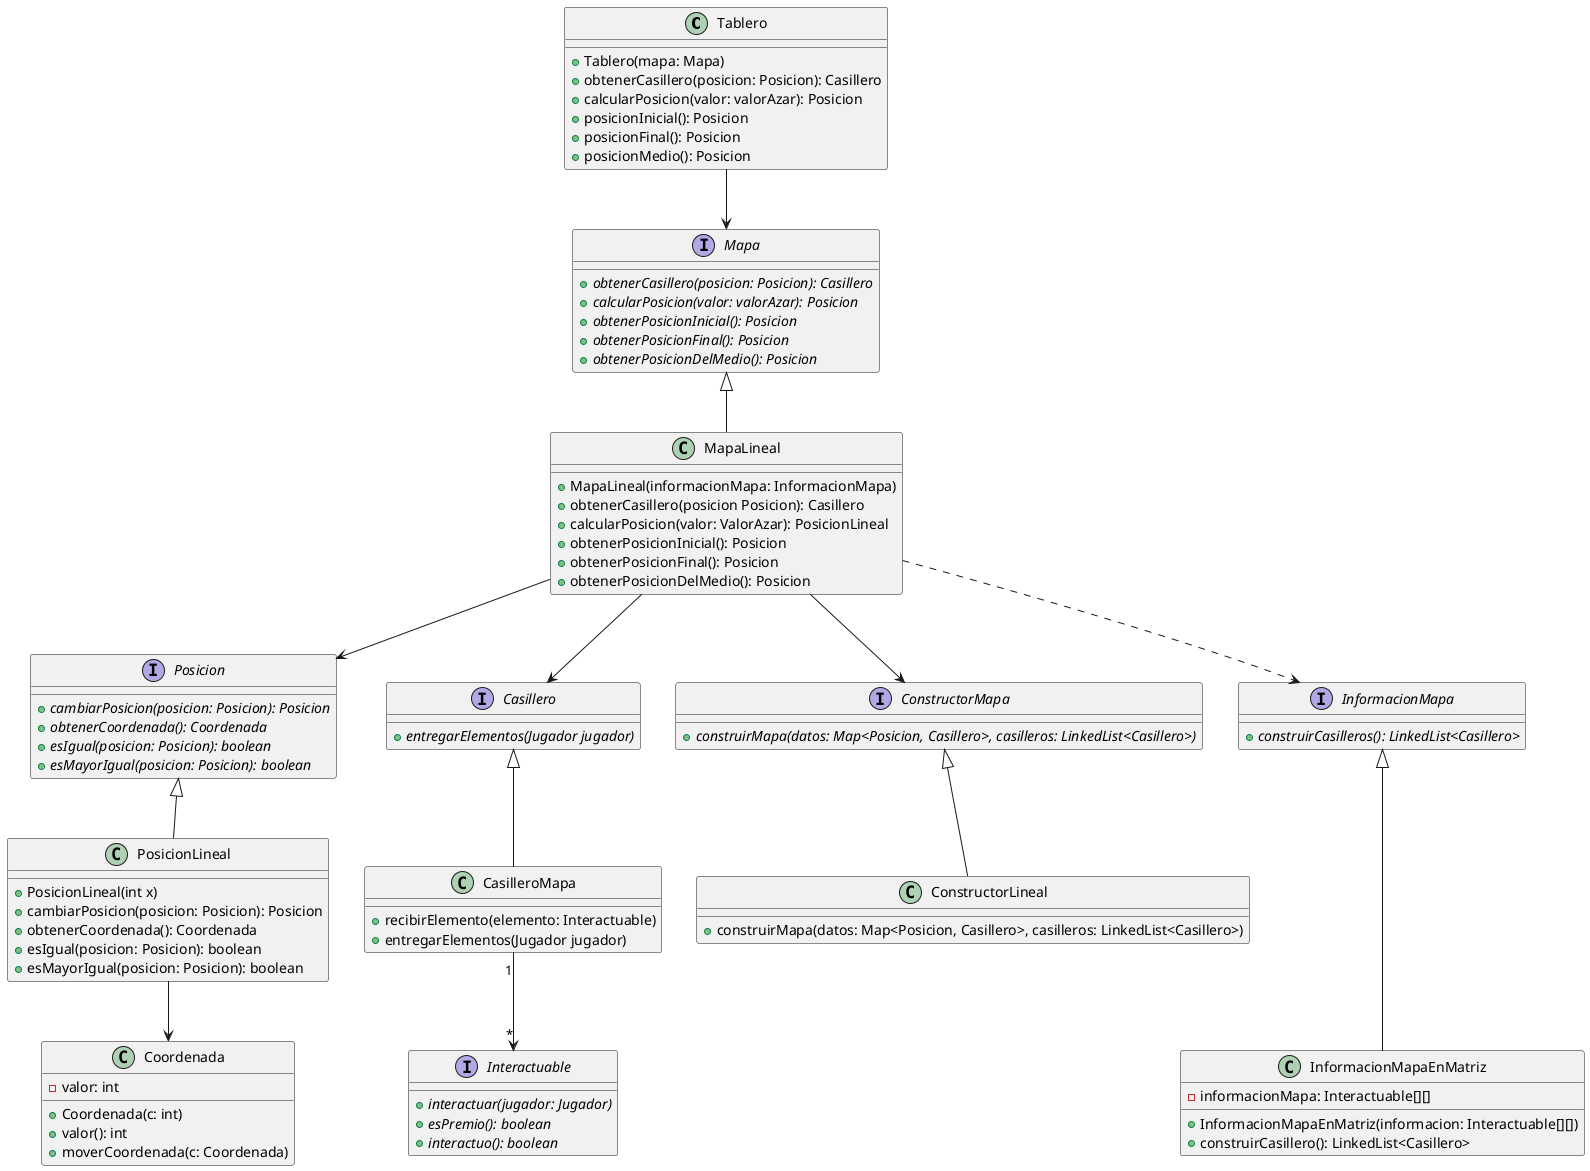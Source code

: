 @startuml Tablero

class Tablero{
    +Tablero(mapa: Mapa)
    +obtenerCasillero(posicion: Posicion): Casillero
    +calcularPosicion(valor: valorAzar): Posicion
    +posicionInicial(): Posicion
    +posicionFinal(): Posicion
    +posicionMedio(): Posicion
}

interface Mapa{
    +{abstract}obtenerCasillero(posicion: Posicion): Casillero
    +{abstract}calcularPosicion(valor: valorAzar): Posicion
    +{abstract}obtenerPosicionInicial(): Posicion
    +{abstract}obtenerPosicionFinal(): Posicion
    +{abstract}obtenerPosicionDelMedio(): Posicion
}

class MapaLineal{
    +MapaLineal(informacionMapa: InformacionMapa)
    +obtenerCasillero(posicion Posicion): Casillero
    +calcularPosicion(valor: ValorAzar): PosicionLineal
    +obtenerPosicionInicial(): Posicion
    +obtenerPosicionFinal(): Posicion
    +obtenerPosicionDelMedio(): Posicion
}

interface Posicion{
    +{abstract}cambiarPosicion(posicion: Posicion): Posicion
    +{abstract}obtenerCoordenada(): Coordenada
    +{abstract}esIgual(posicion: Posicion): boolean
    +{abstract}esMayorIgual(posicion: Posicion): boolean
}

class PosicionLineal{
    +PosicionLineal(int x)
    +cambiarPosicion(posicion: Posicion): Posicion
    +obtenerCoordenada(): Coordenada
    +esIgual(posicion: Posicion): boolean
    +esMayorIgual(posicion: Posicion): boolean
}

class Coordenada{
    -valor: int
    +Coordenada(c: int)
    +valor(): int
    +moverCoordenada(c: Coordenada)
}


interface Casillero{
    +{abstract}entregarElementos(Jugador jugador)
}

class CasilleroMapa{
    +recibirElemento(elemento: Interactuable)
    +entregarElementos(Jugador jugador)
}

interface Interactuable{
    +{abstract}interactuar(jugador: Jugador)
    +{abstract}esPremio(): boolean
    +{abstract}interactuo(): boolean
}


interface ConstructorMapa{
    +{abstract}construirMapa(datos: Map<Posicion, Casillero>, casilleros: LinkedList<Casillero>)
}

class ConstructorLineal{
    +construirMapa(datos: Map<Posicion, Casillero>, casilleros: LinkedList<Casillero>)
}


interface InformacionMapa{
    +{abstract}construirCasilleros(): LinkedList<Casillero>
}

class InformacionMapaEnMatriz{
    -informacionMapa: Interactuable[][]
    +InformacionMapaEnMatriz(informacion: Interactuable[][])
    +construirCasillero(): LinkedList<Casillero>
}


Tablero --> Mapa

Mapa <|-- MapaLineal

MapaLineal --> Posicion
MapaLineal --> Casillero
MapaLineal --> ConstructorMapa
MapaLineal ..> InformacionMapa

Casillero <|-- CasilleroMapa

CasilleroMapa "1" --> "*" Interactuable

ConstructorMapa <|-- ConstructorLineal

InformacionMapa <|--- InformacionMapaEnMatriz

Posicion <|-- PosicionLineal

PosicionLineal --> Coordenada


@enduml